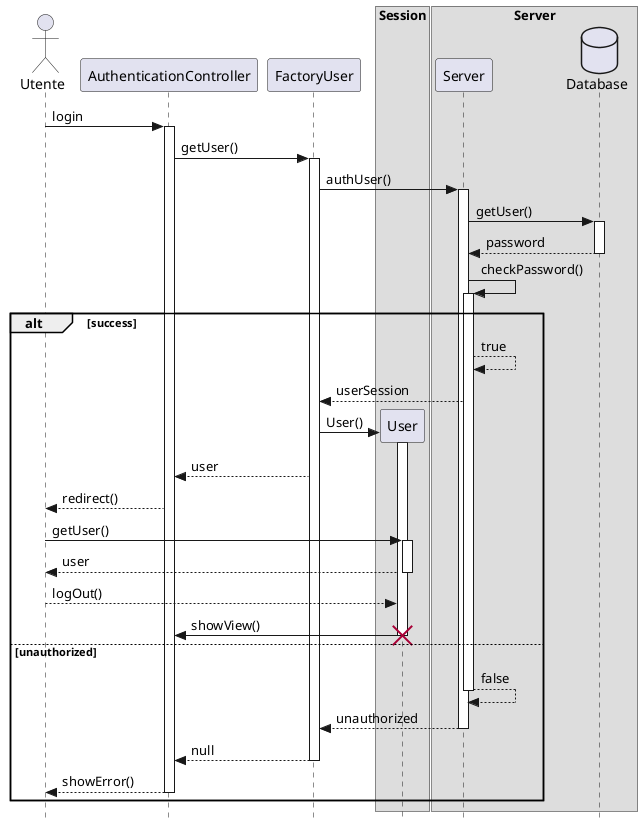 @startuml
skinparam Style strictuml
' Utente
actor Utente
'   Autenticazione
Utente -> AuthenticationController : login
activate AuthenticationController
AuthenticationController -> FactoryUser : getUser()
activate FactoryUser

box Session
  participant User
end box

FactoryUser -> Server : authUser()
activate Server

box Server
  participant Server
  database Database
end box

Server -> Database : getUser()
activate Database
return password

  Server -> Server : checkPassword()
  activate Server

alt success
  Server --> Server : true

  Server --> FactoryUser : userSession
  create User
  FactoryUser -> User : User()
  activate User
  FactoryUser --> AuthenticationController : user

  AuthenticationController --> Utente : redirect()

  Utente -> User : getUser()
  activate User
  return user

  Utente --> User : logOut()
  User -> AuthenticationController : showView()
  destroy User

else unauthorized

  Server --> Server : false
  deactivate Server

  Server --> FactoryUser : unauthorized
  deactivate Server
  FactoryUser --> AuthenticationController : null
  deactivate FactoryUser
  AuthenticationController --> Utente : showError()
  deactivate AuthenticationController
end
' Responsabile Reparto
'   Gestione Prodotti
'   Controllo Spese
' Cliente
'   Registrazione
'   Effettua spesa
'     Seleziona prodotti
'     Conferma spesa
'   Gestione profilo
'     Storico spese
@enduml
